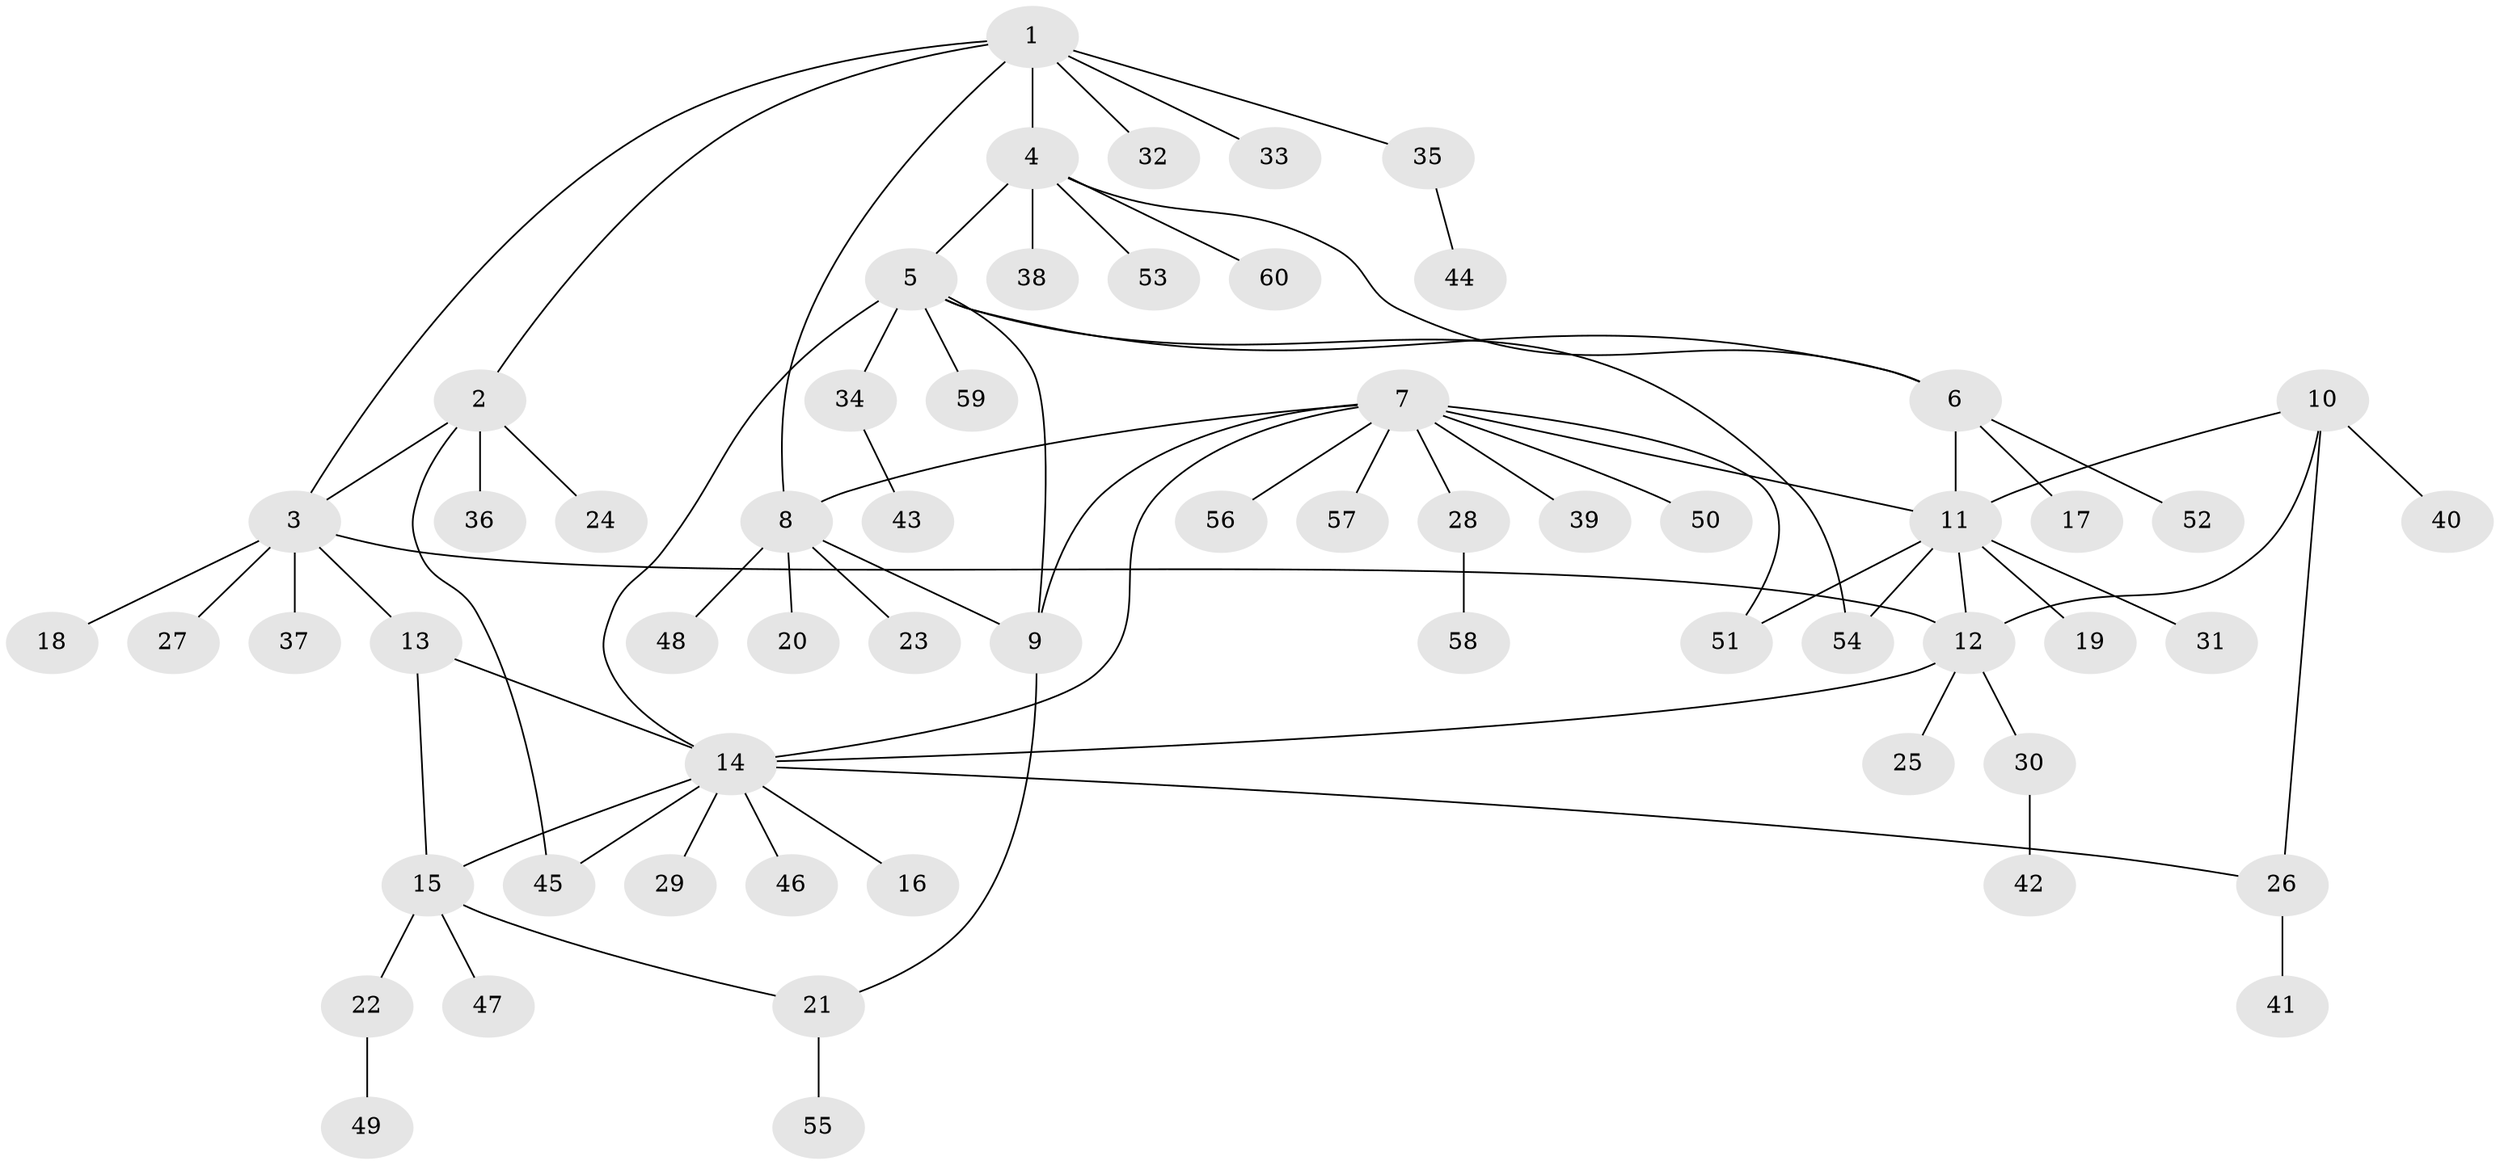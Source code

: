 // coarse degree distribution, {1: 0.7333333333333333, 3: 0.03333333333333333, 7: 0.13333333333333333, 8: 0.03333333333333333, 5: 0.03333333333333333, 4: 0.03333333333333333}
// Generated by graph-tools (version 1.1) at 2025/59/03/04/25 21:59:08]
// undirected, 60 vertices, 75 edges
graph export_dot {
graph [start="1"]
  node [color=gray90,style=filled];
  1;
  2;
  3;
  4;
  5;
  6;
  7;
  8;
  9;
  10;
  11;
  12;
  13;
  14;
  15;
  16;
  17;
  18;
  19;
  20;
  21;
  22;
  23;
  24;
  25;
  26;
  27;
  28;
  29;
  30;
  31;
  32;
  33;
  34;
  35;
  36;
  37;
  38;
  39;
  40;
  41;
  42;
  43;
  44;
  45;
  46;
  47;
  48;
  49;
  50;
  51;
  52;
  53;
  54;
  55;
  56;
  57;
  58;
  59;
  60;
  1 -- 2;
  1 -- 3;
  1 -- 4;
  1 -- 8;
  1 -- 32;
  1 -- 33;
  1 -- 35;
  2 -- 3;
  2 -- 24;
  2 -- 36;
  2 -- 45;
  3 -- 12;
  3 -- 13;
  3 -- 18;
  3 -- 27;
  3 -- 37;
  4 -- 5;
  4 -- 6;
  4 -- 38;
  4 -- 53;
  4 -- 60;
  5 -- 6;
  5 -- 9;
  5 -- 14;
  5 -- 34;
  5 -- 54;
  5 -- 59;
  6 -- 11;
  6 -- 17;
  6 -- 52;
  7 -- 8;
  7 -- 9;
  7 -- 11;
  7 -- 14;
  7 -- 28;
  7 -- 39;
  7 -- 50;
  7 -- 51;
  7 -- 56;
  7 -- 57;
  8 -- 9;
  8 -- 20;
  8 -- 23;
  8 -- 48;
  9 -- 21;
  10 -- 11;
  10 -- 12;
  10 -- 26;
  10 -- 40;
  11 -- 12;
  11 -- 19;
  11 -- 31;
  11 -- 51;
  11 -- 54;
  12 -- 14;
  12 -- 25;
  12 -- 30;
  13 -- 14;
  13 -- 15;
  14 -- 15;
  14 -- 16;
  14 -- 26;
  14 -- 29;
  14 -- 45;
  14 -- 46;
  15 -- 21;
  15 -- 22;
  15 -- 47;
  21 -- 55;
  22 -- 49;
  26 -- 41;
  28 -- 58;
  30 -- 42;
  34 -- 43;
  35 -- 44;
}
